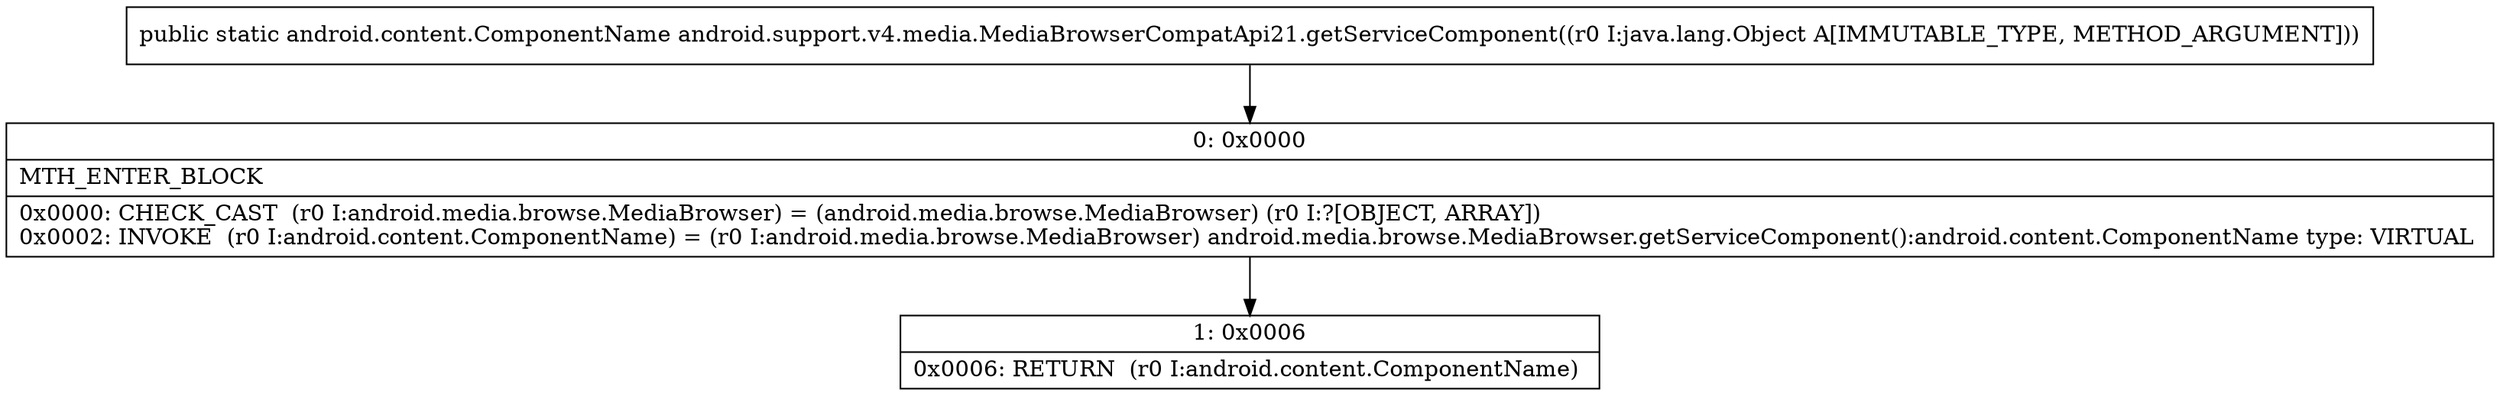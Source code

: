 digraph "CFG forandroid.support.v4.media.MediaBrowserCompatApi21.getServiceComponent(Ljava\/lang\/Object;)Landroid\/content\/ComponentName;" {
Node_0 [shape=record,label="{0\:\ 0x0000|MTH_ENTER_BLOCK\l|0x0000: CHECK_CAST  (r0 I:android.media.browse.MediaBrowser) = (android.media.browse.MediaBrowser) (r0 I:?[OBJECT, ARRAY]) \l0x0002: INVOKE  (r0 I:android.content.ComponentName) = (r0 I:android.media.browse.MediaBrowser) android.media.browse.MediaBrowser.getServiceComponent():android.content.ComponentName type: VIRTUAL \l}"];
Node_1 [shape=record,label="{1\:\ 0x0006|0x0006: RETURN  (r0 I:android.content.ComponentName) \l}"];
MethodNode[shape=record,label="{public static android.content.ComponentName android.support.v4.media.MediaBrowserCompatApi21.getServiceComponent((r0 I:java.lang.Object A[IMMUTABLE_TYPE, METHOD_ARGUMENT])) }"];
MethodNode -> Node_0;
Node_0 -> Node_1;
}

